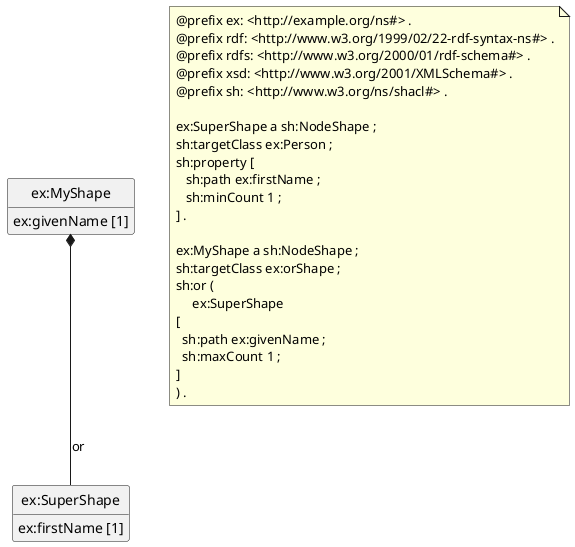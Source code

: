 @startuml
class "ex:MyShape"
"ex:MyShape" : ex:givenName [1]

class "ex:SuperShape"
"ex:SuperShape" : ex:firstName [1]

"ex:MyShape" *-- "ex:SuperShape" : or

note as N1
@prefix ex: <http://example.org/ns#> .
@prefix rdf: <http://www.w3.org/1999/02/22-rdf-syntax-ns#> .
@prefix rdfs: <http://www.w3.org/2000/01/rdf-schema#> .
@prefix xsd: <http://www.w3.org/2001/XMLSchema#> .
@prefix sh: <http://www.w3.org/ns/shacl#> .

ex:SuperShape a sh:NodeShape ;
sh:targetClass ex:Person ;
sh:property [
   sh:path ex:firstName ;
   sh:minCount 1 ;
] .

ex:MyShape a sh:NodeShape ;
sh:targetClass ex:orShape ;
sh:or (
     ex:SuperShape
[
  sh:path ex:givenName ;
  sh:maxCount 1 ;
]
) .
end note

hide circle
hide empty members
@enduml